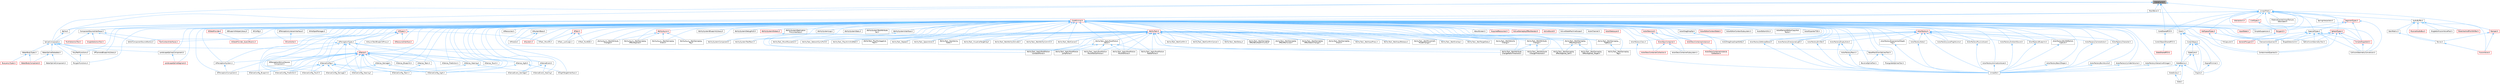 digraph "InterpCurve.h"
{
 // INTERACTIVE_SVG=YES
 // LATEX_PDF_SIZE
  bgcolor="transparent";
  edge [fontname=Helvetica,fontsize=10,labelfontname=Helvetica,labelfontsize=10];
  node [fontname=Helvetica,fontsize=10,shape=box,height=0.2,width=0.4];
  Node1 [id="Node000001",label="InterpCurve.h",height=0.2,width=0.4,color="gray40", fillcolor="grey60", style="filled", fontcolor="black",tooltip=" "];
  Node1 -> Node2 [id="edge1_Node000001_Node000002",dir="back",color="steelblue1",style="solid",tooltip=" "];
  Node2 [id="Node000002",label="Core.h",height=0.2,width=0.4,color="grey40", fillcolor="white", style="filled",URL="$d6/dd7/Core_8h.html",tooltip=" "];
  Node2 -> Node3 [id="edge2_Node000002_Node000003",dir="back",color="steelblue1",style="solid",tooltip=" "];
  Node3 [id="Node000003",label="CoreUObject.h",height=0.2,width=0.4,color="grey40", fillcolor="white", style="filled",URL="$d0/ded/CoreUObject_8h.html",tooltip=" "];
  Node3 -> Node4 [id="edge3_Node000003_Node000004",dir="back",color="steelblue1",style="solid",tooltip=" "];
  Node4 [id="Node000004",label="Engine.h",height=0.2,width=0.4,color="grey40", fillcolor="white", style="filled",URL="$d1/d34/Public_2Engine_8h.html",tooltip=" "];
  Node3 -> Node5 [id="edge4_Node000003_Node000005",dir="back",color="steelblue1",style="solid",tooltip=" "];
  Node5 [id="Node000005",label="EngineMinimal.h",height=0.2,width=0.4,color="grey40", fillcolor="white", style="filled",URL="$d0/d2c/EngineMinimal_8h.html",tooltip=" "];
  Node5 -> Node4 [id="edge5_Node000005_Node000004",dir="back",color="steelblue1",style="solid",tooltip=" "];
  Node3 -> Node6 [id="edge6_Node000003_Node000006",dir="back",color="steelblue1",style="solid",tooltip=" "];
  Node6 [id="Node000006",label="SlateBasics.h",height=0.2,width=0.4,color="grey40", fillcolor="white", style="filled",URL="$da/d2f/SlateBasics_8h.html",tooltip=" "];
  Node6 -> Node4 [id="edge7_Node000006_Node000004",dir="back",color="steelblue1",style="solid",tooltip=" "];
  Node6 -> Node7 [id="edge8_Node000006_Node000007",dir="back",color="steelblue1",style="solid",tooltip=" "];
  Node7 [id="Node000007",label="Slate.h",height=0.2,width=0.4,color="grey40", fillcolor="white", style="filled",URL="$d2/dc0/Slate_8h.html",tooltip=" "];
  Node6 -> Node8 [id="edge9_Node000006_Node000008",dir="back",color="steelblue1",style="solid",tooltip=" "];
  Node8 [id="Node000008",label="SlateExtras.h",height=0.2,width=0.4,color="grey40", fillcolor="white", style="filled",URL="$d8/dec/SlateExtras_8h.html",tooltip=" "];
  Node8 -> Node7 [id="edge10_Node000008_Node000007",dir="back",color="steelblue1",style="solid",tooltip=" "];
  Node6 -> Node9 [id="edge11_Node000006_Node000009",dir="back",color="steelblue1",style="solid",tooltip=" "];
  Node9 [id="Node000009",label="UnrealEd.h",height=0.2,width=0.4,color="grey40", fillcolor="white", style="filled",URL="$d2/d5f/UnrealEd_8h.html",tooltip=" "];
  Node3 -> Node10 [id="edge12_Node000003_Node000010",dir="back",color="steelblue1",style="solid",tooltip=" "];
  Node10 [id="Node000010",label="SlateCore.h",height=0.2,width=0.4,color="grey40", fillcolor="white", style="filled",URL="$dc/d03/SlateCore_8h.html",tooltip=" "];
  Node10 -> Node4 [id="edge13_Node000010_Node000004",dir="back",color="steelblue1",style="solid",tooltip=" "];
  Node10 -> Node6 [id="edge14_Node000010_Node000006",dir="back",color="steelblue1",style="solid",tooltip=" "];
  Node2 -> Node4 [id="edge15_Node000002_Node000004",dir="back",color="steelblue1",style="solid",tooltip=" "];
  Node2 -> Node6 [id="edge16_Node000002_Node000006",dir="back",color="steelblue1",style="solid",tooltip=" "];
  Node1 -> Node11 [id="edge17_Node000001_Node000011",dir="back",color="steelblue1",style="solid",tooltip=" "];
  Node11 [id="Node000011",label="CoreSharedPCH.h",height=0.2,width=0.4,color="grey40", fillcolor="white", style="filled",URL="$d8/de5/CoreSharedPCH_8h.html",tooltip=" "];
  Node11 -> Node12 [id="edge18_Node000011_Node000012",dir="back",color="steelblue1",style="solid",tooltip=" "];
  Node12 [id="Node000012",label="CoreUObjectSharedPCH.h",height=0.2,width=0.4,color="grey40", fillcolor="white", style="filled",URL="$de/d2f/CoreUObjectSharedPCH_8h.html",tooltip=" "];
  Node12 -> Node13 [id="edge19_Node000012_Node000013",dir="back",color="steelblue1",style="solid",tooltip=" "];
  Node13 [id="Node000013",label="SlateSharedPCH.h",height=0.2,width=0.4,color="red", fillcolor="#FFF0F0", style="filled",URL="$d1/dfc/SlateSharedPCH_8h.html",tooltip=" "];
  Node1 -> Node16 [id="edge20_Node000001_Node000016",dir="back",color="steelblue1",style="solid",tooltip=" "];
  Node16 [id="Node000016",label="MeshBevel.h",height=0.2,width=0.4,color="grey40", fillcolor="white", style="filled",URL="$de/d89/MeshBevel_8h.html",tooltip=" "];
  Node1 -> Node17 [id="edge21_Node000001_Node000017",dir="back",color="steelblue1",style="solid",tooltip=" "];
  Node17 [id="Node000017",label="Spline.h",height=0.2,width=0.4,color="grey40", fillcolor="white", style="filled",URL="$dc/d67/Spline_8h.html",tooltip=" "];
  Node17 -> Node18 [id="edge22_Node000017_Node000018",dir="back",color="steelblue1",style="solid",tooltip=" "];
  Node18 [id="Node000018",label="SplineComponent.h",height=0.2,width=0.4,color="grey40", fillcolor="white", style="filled",URL="$d3/d00/SplineComponent_8h.html",tooltip=" "];
  Node18 -> Node19 [id="edge23_Node000018_Node000019",dir="back",color="steelblue1",style="solid",tooltip=" "];
  Node19 [id="Node000019",label="BaseMeshFromSplinesTool.h",height=0.2,width=0.4,color="grey40", fillcolor="white", style="filled",URL="$da/d31/BaseMeshFromSplinesTool_8h.html",tooltip=" "];
  Node19 -> Node20 [id="edge24_Node000019_Node000020",dir="back",color="steelblue1",style="solid",tooltip=" "];
  Node20 [id="Node000020",label="RevolveSplineTool.h",height=0.2,width=0.4,color="grey40", fillcolor="white", style="filled",URL="$d3/d36/RevolveSplineTool_8h.html",tooltip=" "];
  Node19 -> Node21 [id="edge25_Node000019_Node000021",dir="back",color="steelblue1",style="solid",tooltip=" "];
  Node21 [id="Node000021",label="TriangulateSplinesTool.h",height=0.2,width=0.4,color="grey40", fillcolor="white", style="filled",URL="$d9/de6/TriangulateSplinesTool_8h.html",tooltip=" "];
  Node18 -> Node22 [id="edge26_Node000018_Node000022",dir="back",color="steelblue1",style="solid",tooltip=" "];
  Node22 [id="Node000022",label="LandscapeSplinesComponent.h",height=0.2,width=0.4,color="grey40", fillcolor="white", style="filled",URL="$d4/d7e/LandscapeSplinesComponent_8h.html",tooltip=" "];
  Node22 -> Node23 [id="edge27_Node000022_Node000023",dir="back",color="steelblue1",style="solid",tooltip=" "];
  Node23 [id="Node000023",label="LandscapeSplineSegment.h",height=0.2,width=0.4,color="red", fillcolor="#FFF0F0", style="filled",URL="$d4/d8d/LandscapeSplineSegment_8h.html",tooltip=" "];
  Node18 -> Node25 [id="edge28_Node000018_Node000025",dir="back",color="steelblue1",style="solid",tooltip=" "];
  Node25 [id="Node000025",label="PolyPathFunctions.h",height=0.2,width=0.4,color="grey40", fillcolor="white", style="filled",URL="$d6/d49/PolyPathFunctions_8h.html",tooltip=" "];
  Node25 -> Node26 [id="edge29_Node000025_Node000026",dir="back",color="steelblue1",style="solid",tooltip=" "];
  Node26 [id="Node000026",label="PolygonFunctions.h",height=0.2,width=0.4,color="grey40", fillcolor="white", style="filled",URL="$de/d54/PolygonFunctions_8h.html",tooltip=" "];
  Node18 -> Node26 [id="edge30_Node000018_Node000026",dir="back",color="steelblue1",style="solid",tooltip=" "];
  Node18 -> Node27 [id="edge31_Node000018_Node000027",dir="back",color="steelblue1",style="solid",tooltip=" "];
  Node27 [id="Node000027",label="VPCameraBlueprintLibrary.h",height=0.2,width=0.4,color="grey40", fillcolor="white", style="filled",URL="$dc/dae/VPCameraBlueprintLibrary_8h.html",tooltip=" "];
  Node18 -> Node28 [id="edge32_Node000018_Node000028",dir="back",color="steelblue1",style="solid",tooltip=" "];
  Node28 [id="Node000028",label="WaterBodyTypes.h",height=0.2,width=0.4,color="grey40", fillcolor="white", style="filled",URL="$d6/d20/WaterBodyTypes_8h.html",tooltip=" "];
  Node28 -> Node29 [id="edge33_Node000028_Node000029",dir="back",color="steelblue1",style="solid",tooltip=" "];
  Node29 [id="Node000029",label="BuoyancyTypes.h",height=0.2,width=0.4,color="red", fillcolor="#FFF0F0", style="filled",URL="$d1/d80/BuoyancyTypes_8h.html",tooltip=" "];
  Node28 -> Node33 [id="edge34_Node000028_Node000033",dir="back",color="steelblue1",style="solid",tooltip=" "];
  Node33 [id="Node000033",label="WaterBodyComponent.h",height=0.2,width=0.4,color="red", fillcolor="#FFF0F0", style="filled",URL="$db/d59/WaterBodyComponent_8h.html",tooltip=" "];
  Node18 -> Node46 [id="edge35_Node000018_Node000046",dir="back",color="steelblue1",style="solid",tooltip=" "];
  Node46 [id="Node000046",label="WaterSplineMetadata.h",height=0.2,width=0.4,color="grey40", fillcolor="white", style="filled",URL="$d5/dd8/WaterSplineMetadata_8h.html",tooltip=" "];
  Node46 -> Node33 [id="edge36_Node000046_Node000033",dir="back",color="steelblue1",style="solid",tooltip=" "];
  Node46 -> Node47 [id="edge37_Node000046_Node000047",dir="back",color="steelblue1",style="solid",tooltip=" "];
  Node47 [id="Node000047",label="WaterSplineComponent.h",height=0.2,width=0.4,color="grey40", fillcolor="white", style="filled",URL="$dc/d9a/WaterSplineComponent_8h.html",tooltip=" "];
  Node1 -> Node18 [id="edge38_Node000001_Node000018",dir="back",color="steelblue1",style="solid",tooltip=" "];
  Node1 -> Node48 [id="edge39_Node000001_Node000048",dir="back",color="steelblue1",style="solid",tooltip=" "];
  Node48 [id="Node000048",label="UnrealMath.h",height=0.2,width=0.4,color="grey40", fillcolor="white", style="filled",URL="$d8/db2/UnrealMath_8h.html",tooltip=" "];
  Node48 -> Node49 [id="edge40_Node000048_Node000049",dir="back",color="steelblue1",style="solid",tooltip=" "];
  Node49 [id="Node000049",label="AudioBuffer.h",height=0.2,width=0.4,color="grey40", fillcolor="white", style="filled",URL="$d7/da7/AudioBuffer_8h.html",tooltip=" "];
  Node49 -> Node50 [id="edge41_Node000049_Node000050",dir="back",color="steelblue1",style="solid",tooltip=" "];
  Node50 [id="Node000050",label="FusionVoice.h",height=0.2,width=0.4,color="red", fillcolor="#FFF0F0", style="filled",URL="$d2/dca/FusionVoice_8h.html",tooltip=" "];
  Node49 -> Node53 [id="edge42_Node000049_Node000053",dir="back",color="steelblue1",style="solid",tooltip=" "];
  Node53 [id="Node000053",label="GainMatrix.h",height=0.2,width=0.4,color="grey40", fillcolor="white", style="filled",URL="$d0/d14/GainMatrix_8h.html",tooltip=" "];
  Node53 -> Node54 [id="edge43_Node000053_Node000054",dir="back",color="steelblue1",style="solid",tooltip=" "];
  Node54 [id="Node000054",label="Panner.h",height=0.2,width=0.4,color="grey40", fillcolor="white", style="filled",URL="$dc/dea/Panner_8h.html",tooltip=" "];
  Node54 -> Node50 [id="edge44_Node000054_Node000050",dir="back",color="steelblue1",style="solid",tooltip=" "];
  Node49 -> Node55 [id="edge45_Node000049_Node000055",dir="back",color="steelblue1",style="solid",tooltip=" "];
  Node55 [id="Node000055",label="MusicalAudioBus.h",height=0.2,width=0.4,color="red", fillcolor="#FFF0F0", style="filled",URL="$d4/d5c/MusicalAudioBus_8h.html",tooltip=" "];
  Node49 -> Node54 [id="edge46_Node000049_Node000054",dir="back",color="steelblue1",style="solid",tooltip=" "];
  Node49 -> Node52 [id="edge47_Node000049_Node000052",dir="back",color="steelblue1",style="solid",tooltip=" "];
  Node52 [id="Node000052",label="SingletonFusionVoicePool.h",height=0.2,width=0.4,color="grey40", fillcolor="white", style="filled",URL="$d3/da3/SingletonFusionVoicePool_8h.html",tooltip=" "];
  Node49 -> Node58 [id="edge48_Node000049_Node000058",dir="back",color="steelblue1",style="solid",tooltip=" "];
  Node58 [id="Node000058",label="StretcherAndPitchShifter.h",height=0.2,width=0.4,color="red", fillcolor="#FFF0F0", style="filled",URL="$da/d13/StretcherAndPitchShifter_8h.html",tooltip=" "];
  Node48 -> Node63 [id="edge49_Node000048_Node000063",dir="back",color="steelblue1",style="solid",tooltip=" "];
  Node63 [id="Node000063",label="CapsuleTypes.h",height=0.2,width=0.4,color="grey40", fillcolor="white", style="filled",URL="$de/dcd/CapsuleTypes_8h.html",tooltip=" "];
  Node63 -> Node64 [id="edge50_Node000063_Node000064",dir="back",color="steelblue1",style="solid",tooltip=" "];
  Node64 [id="Node000064",label="CollisionGeometryConversion.h",height=0.2,width=0.4,color="grey40", fillcolor="white", style="filled",URL="$df/d0d/CollisionGeometryConversion_8h.html",tooltip=" "];
  Node63 -> Node65 [id="edge51_Node000063_Node000065",dir="back",color="steelblue1",style="solid",tooltip=" "];
  Node65 [id="Node000065",label="ContainmentQueries3.h",height=0.2,width=0.4,color="grey40", fillcolor="white", style="filled",URL="$d5/dc8/ContainmentQueries3_8h.html",tooltip=" "];
  Node63 -> Node66 [id="edge52_Node000063_Node000066",dir="back",color="steelblue1",style="solid",tooltip=" "];
  Node66 [id="Node000066",label="FitCapsule3.h",height=0.2,width=0.4,color="grey40", fillcolor="white", style="filled",URL="$d7/d15/FitCapsule3_8h.html",tooltip=" "];
  Node63 -> Node67 [id="edge53_Node000063_Node000067",dir="back",color="steelblue1",style="solid",tooltip=" "];
  Node67 [id="Node000067",label="IntersectionQueries3.h",height=0.2,width=0.4,color="grey40", fillcolor="white", style="filled",URL="$d6/d34/IntersectionQueries3_8h.html",tooltip=" "];
  Node67 -> Node65 [id="edge54_Node000067_Node000065",dir="back",color="steelblue1",style="solid",tooltip=" "];
  Node63 -> Node68 [id="edge55_Node000063_Node000068",dir="back",color="steelblue1",style="solid",tooltip=" "];
  Node68 [id="Node000068",label="SetCollisionGeometryTool.h",height=0.2,width=0.4,color="grey40", fillcolor="white", style="filled",URL="$d0/de6/SetCollisionGeometryTool_8h.html",tooltip=" "];
  Node63 -> Node69 [id="edge56_Node000063_Node000069",dir="back",color="steelblue1",style="solid",tooltip=" "];
  Node69 [id="Node000069",label="ShapeDetection3.h",height=0.2,width=0.4,color="grey40", fillcolor="white", style="filled",URL="$de/d18/ShapeDetection3_8h.html",tooltip=" "];
  Node63 -> Node70 [id="edge57_Node000063_Node000070",dir="back",color="steelblue1",style="solid",tooltip=" "];
  Node70 [id="Node000070",label="SimpleShapeSet3.h",height=0.2,width=0.4,color="red", fillcolor="#FFF0F0", style="filled",URL="$dc/ddb/SimpleShapeSet3_8h.html",tooltip=" "];
  Node70 -> Node64 [id="edge58_Node000070_Node000064",dir="back",color="steelblue1",style="solid",tooltip=" "];
  Node48 -> Node93 [id="edge59_Node000048_Node000093",dir="back",color="steelblue1",style="solid",tooltip=" "];
  Node93 [id="Node000093",label="ComponentSourceInterfaces.h",height=0.2,width=0.4,color="grey40", fillcolor="white", style="filled",URL="$d0/d45/ComponentSourceInterfaces_8h.html",tooltip=" "];
  Node93 -> Node94 [id="edge60_Node000093_Node000094",dir="back",color="steelblue1",style="solid",tooltip=" "];
  Node94 [id="Node000094",label="EditorComponentSourceFactory.h",height=0.2,width=0.4,color="grey40", fillcolor="white", style="filled",URL="$d4/d35/EditorComponentSourceFactory_8h.html",tooltip=" "];
  Node93 -> Node95 [id="edge61_Node000093_Node000095",dir="back",color="steelblue1",style="solid",tooltip=" "];
  Node95 [id="Node000095",label="MultiSelectionTool.h",height=0.2,width=0.4,color="red", fillcolor="#FFF0F0", style="filled",URL="$d6/dc9/MultiSelectionTool_8h.html",tooltip=" "];
  Node93 -> Node120 [id="edge62_Node000093_Node000120",dir="back",color="steelblue1",style="solid",tooltip=" "];
  Node120 [id="Node000120",label="SingleSelectionTool.h",height=0.2,width=0.4,color="red", fillcolor="#FFF0F0", style="filled",URL="$de/def/SingleSelectionTool_8h.html",tooltip=" "];
  Node93 -> Node160 [id="edge63_Node000093_Node000160",dir="back",color="steelblue1",style="solid",tooltip=" "];
  Node160 [id="Node000160",label="ToolContextInterfaces.h",height=0.2,width=0.4,color="red", fillcolor="#FFF0F0", style="filled",URL="$dd/d61/ToolContextInterfaces_8h.html",tooltip=" "];
  Node48 -> Node2 [id="edge64_Node000048_Node000002",dir="back",color="steelblue1",style="solid",tooltip=" "];
  Node48 -> Node314 [id="edge65_Node000048_Node000314",dir="back",color="steelblue1",style="solid",tooltip=" "];
  Node314 [id="Node000314",label="CoreMinimal.h",height=0.2,width=0.4,color="red", fillcolor="#FFF0F0", style="filled",URL="$d7/d67/CoreMinimal_8h.html",tooltip=" "];
  Node314 -> Node315 [id="edge66_Node000314_Node000315",dir="back",color="steelblue1",style="solid",tooltip=" "];
  Node315 [id="Node000315",label="AIAsyncTaskBlueprintProxy.h",height=0.2,width=0.4,color="grey40", fillcolor="white", style="filled",URL="$db/d07/AIAsyncTaskBlueprintProxy_8h.html",tooltip=" "];
  Node314 -> Node316 [id="edge67_Node000314_Node000316",dir="back",color="steelblue1",style="solid",tooltip=" "];
  Node316 [id="Node000316",label="AIBlueprintHelperLibrary.h",height=0.2,width=0.4,color="grey40", fillcolor="white", style="filled",URL="$dc/d00/AIBlueprintHelperLibrary_8h.html",tooltip=" "];
  Node314 -> Node317 [id="edge68_Node000314_Node000317",dir="back",color="steelblue1",style="solid",tooltip=" "];
  Node317 [id="Node000317",label="AIConfig.h",height=0.2,width=0.4,color="grey40", fillcolor="white", style="filled",URL="$da/da3/AIConfig_8h.html",tooltip=" "];
  Node314 -> Node318 [id="edge69_Node000314_Node000318",dir="back",color="steelblue1",style="solid",tooltip=" "];
  Node318 [id="Node000318",label="AIController.h",height=0.2,width=0.4,color="red", fillcolor="#FFF0F0", style="filled",URL="$d7/dd8/AIController_8h.html",tooltip=" "];
  Node314 -> Node321 [id="edge70_Node000314_Node000321",dir="back",color="steelblue1",style="solid",tooltip=" "];
  Node321 [id="Node000321",label="AIDataProvider.h",height=0.2,width=0.4,color="red", fillcolor="#FFF0F0", style="filled",URL="$dd/d5b/AIDataProvider_8h.html",tooltip=" "];
  Node321 -> Node322 [id="edge71_Node000321_Node000322",dir="back",color="steelblue1",style="solid",tooltip=" "];
  Node322 [id="Node000322",label="AIDataProvider_QueryParams.h",height=0.2,width=0.4,color="red", fillcolor="#FFF0F0", style="filled",URL="$d3/dd9/AIDataProvider__QueryParams_8h.html",tooltip=" "];
  Node314 -> Node322 [id="edge72_Node000314_Node000322",dir="back",color="steelblue1",style="solid",tooltip=" "];
  Node314 -> Node332 [id="edge73_Node000314_Node000332",dir="back",color="steelblue1",style="solid",tooltip=" "];
  Node332 [id="Node000332",label="AIHotSpotManager.h",height=0.2,width=0.4,color="grey40", fillcolor="white", style="filled",URL="$da/d1d/AIHotSpotManager_8h.html",tooltip=" "];
  Node314 -> Node333 [id="edge74_Node000314_Node000333",dir="back",color="steelblue1",style="solid",tooltip=" "];
  Node333 [id="Node000333",label="AIModule.h",height=0.2,width=0.4,color="grey40", fillcolor="white", style="filled",URL="$d9/df1/AIModule_8h.html",tooltip=" "];
  Node314 -> Node334 [id="edge75_Node000314_Node000334",dir="back",color="steelblue1",style="solid",tooltip=" "];
  Node334 [id="Node000334",label="AIPerceptionComponent.h",height=0.2,width=0.4,color="grey40", fillcolor="white", style="filled",URL="$d6/d0a/AIPerceptionComponent_8h.html",tooltip=" "];
  Node314 -> Node335 [id="edge76_Node000314_Node000335",dir="back",color="steelblue1",style="solid",tooltip=" "];
  Node335 [id="Node000335",label="AIPerceptionListenerInterface.h",height=0.2,width=0.4,color="grey40", fillcolor="white", style="filled",URL="$d4/dd7/AIPerceptionListenerInterface_8h.html",tooltip=" "];
  Node335 -> Node318 [id="edge77_Node000335_Node000318",dir="back",color="steelblue1",style="solid",tooltip=" "];
  Node314 -> Node336 [id="edge78_Node000314_Node000336",dir="back",color="steelblue1",style="solid",tooltip=" "];
  Node336 [id="Node000336",label="AIPerceptionStimuliSource\lComponent.h",height=0.2,width=0.4,color="grey40", fillcolor="white", style="filled",URL="$df/da3/AIPerceptionStimuliSourceComponent_8h.html",tooltip=" "];
  Node314 -> Node337 [id="edge79_Node000314_Node000337",dir="back",color="steelblue1",style="solid",tooltip=" "];
  Node337 [id="Node000337",label="AIPerceptionSystem.h",height=0.2,width=0.4,color="grey40", fillcolor="white", style="filled",URL="$d0/d08/AIPerceptionSystem_8h.html",tooltip=" "];
  Node337 -> Node334 [id="edge80_Node000337_Node000334",dir="back",color="steelblue1",style="solid",tooltip=" "];
  Node314 -> Node338 [id="edge81_Node000314_Node000338",dir="back",color="steelblue1",style="solid",tooltip=" "];
  Node338 [id="Node000338",label="AIPerceptionTypes.h",height=0.2,width=0.4,color="grey40", fillcolor="white", style="filled",URL="$de/d00/AIPerceptionTypes_8h.html",tooltip=" "];
  Node338 -> Node334 [id="edge82_Node000338_Node000334",dir="back",color="steelblue1",style="solid",tooltip=" "];
  Node338 -> Node337 [id="edge83_Node000338_Node000337",dir="back",color="steelblue1",style="solid",tooltip=" "];
  Node338 -> Node339 [id="edge84_Node000338_Node000339",dir="back",color="steelblue1",style="solid",tooltip=" "];
  Node339 [id="Node000339",label="AISense.h",height=0.2,width=0.4,color="red", fillcolor="#FFF0F0", style="filled",URL="$d3/dbd/AISense_8h.html",tooltip=" "];
  Node339 -> Node334 [id="edge85_Node000339_Node000334",dir="back",color="steelblue1",style="solid",tooltip=" "];
  Node339 -> Node336 [id="edge86_Node000339_Node000336",dir="back",color="steelblue1",style="solid",tooltip=" "];
  Node339 -> Node337 [id="edge87_Node000339_Node000337",dir="back",color="steelblue1",style="solid",tooltip=" "];
  Node339 -> Node340 [id="edge88_Node000339_Node000340",dir="back",color="steelblue1",style="solid",tooltip=" "];
  Node340 [id="Node000340",label="AISenseConfig.h",height=0.2,width=0.4,color="grey40", fillcolor="white", style="filled",URL="$d4/d73/AISenseConfig_8h.html",tooltip=" "];
  Node340 -> Node341 [id="edge89_Node000340_Node000341",dir="back",color="steelblue1",style="solid",tooltip=" "];
  Node341 [id="Node000341",label="AISenseConfig_Blueprint.h",height=0.2,width=0.4,color="grey40", fillcolor="white", style="filled",URL="$d7/ddf/AISenseConfig__Blueprint_8h.html",tooltip=" "];
  Node340 -> Node342 [id="edge90_Node000340_Node000342",dir="back",color="steelblue1",style="solid",tooltip=" "];
  Node342 [id="Node000342",label="AISenseConfig_Damage.h",height=0.2,width=0.4,color="grey40", fillcolor="white", style="filled",URL="$d4/d13/AISenseConfig__Damage_8h.html",tooltip=" "];
  Node340 -> Node343 [id="edge91_Node000340_Node000343",dir="back",color="steelblue1",style="solid",tooltip=" "];
  Node343 [id="Node000343",label="AISenseConfig_Hearing.h",height=0.2,width=0.4,color="grey40", fillcolor="white", style="filled",URL="$df/d81/AISenseConfig__Hearing_8h.html",tooltip=" "];
  Node340 -> Node344 [id="edge92_Node000340_Node000344",dir="back",color="steelblue1",style="solid",tooltip=" "];
  Node344 [id="Node000344",label="AISenseConfig_Prediction.h",height=0.2,width=0.4,color="grey40", fillcolor="white", style="filled",URL="$d2/d6e/AISenseConfig__Prediction_8h.html",tooltip=" "];
  Node340 -> Node345 [id="edge93_Node000340_Node000345",dir="back",color="steelblue1",style="solid",tooltip=" "];
  Node345 [id="Node000345",label="AISenseConfig_Sight.h",height=0.2,width=0.4,color="grey40", fillcolor="white", style="filled",URL="$d7/d17/AISenseConfig__Sight_8h.html",tooltip=" "];
  Node340 -> Node346 [id="edge94_Node000340_Node000346",dir="back",color="steelblue1",style="solid",tooltip=" "];
  Node346 [id="Node000346",label="AISenseConfig_Team.h",height=0.2,width=0.4,color="grey40", fillcolor="white", style="filled",URL="$dc/daf/AISenseConfig__Team_8h.html",tooltip=" "];
  Node340 -> Node347 [id="edge95_Node000340_Node000347",dir="back",color="steelblue1",style="solid",tooltip=" "];
  Node347 [id="Node000347",label="AISenseConfig_Touch.h",height=0.2,width=0.4,color="grey40", fillcolor="white", style="filled",URL="$df/d3a/AISenseConfig__Touch_8h.html",tooltip=" "];
  Node339 -> Node341 [id="edge96_Node000339_Node000341",dir="back",color="steelblue1",style="solid",tooltip=" "];
  Node339 -> Node342 [id="edge97_Node000339_Node000342",dir="back",color="steelblue1",style="solid",tooltip=" "];
  Node339 -> Node343 [id="edge98_Node000339_Node000343",dir="back",color="steelblue1",style="solid",tooltip=" "];
  Node339 -> Node344 [id="edge99_Node000339_Node000344",dir="back",color="steelblue1",style="solid",tooltip=" "];
  Node339 -> Node345 [id="edge100_Node000339_Node000345",dir="back",color="steelblue1",style="solid",tooltip=" "];
  Node339 -> Node346 [id="edge101_Node000339_Node000346",dir="back",color="steelblue1",style="solid",tooltip=" "];
  Node339 -> Node347 [id="edge102_Node000339_Node000347",dir="back",color="steelblue1",style="solid",tooltip=" "];
  Node339 -> Node348 [id="edge103_Node000339_Node000348",dir="back",color="steelblue1",style="solid",tooltip=" "];
  Node348 [id="Node000348",label="AISense_Blueprint.h",height=0.2,width=0.4,color="grey40", fillcolor="white", style="filled",URL="$d6/d30/AISense__Blueprint_8h.html",tooltip=" "];
  Node339 -> Node349 [id="edge104_Node000339_Node000349",dir="back",color="steelblue1",style="solid",tooltip=" "];
  Node349 [id="Node000349",label="AISense_Damage.h",height=0.2,width=0.4,color="grey40", fillcolor="white", style="filled",URL="$dd/d37/AISense__Damage_8h.html",tooltip=" "];
  Node349 -> Node342 [id="edge105_Node000349_Node000342",dir="back",color="steelblue1",style="solid",tooltip=" "];
  Node349 -> Node350 [id="edge106_Node000349_Node000350",dir="back",color="steelblue1",style="solid",tooltip=" "];
  Node350 [id="Node000350",label="AISenseEvent_Damage.h",height=0.2,width=0.4,color="grey40", fillcolor="white", style="filled",URL="$db/d23/AISenseEvent__Damage_8h.html",tooltip=" "];
  Node339 -> Node351 [id="edge107_Node000339_Node000351",dir="back",color="steelblue1",style="solid",tooltip=" "];
  Node351 [id="Node000351",label="AISense_Hearing.h",height=0.2,width=0.4,color="grey40", fillcolor="white", style="filled",URL="$dc/d03/AISense__Hearing_8h.html",tooltip=" "];
  Node351 -> Node343 [id="edge108_Node000351_Node000343",dir="back",color="steelblue1",style="solid",tooltip=" "];
  Node351 -> Node352 [id="edge109_Node000351_Node000352",dir="back",color="steelblue1",style="solid",tooltip=" "];
  Node352 [id="Node000352",label="AISenseEvent_Hearing.h",height=0.2,width=0.4,color="grey40", fillcolor="white", style="filled",URL="$df/d3a/AISenseEvent__Hearing_8h.html",tooltip=" "];
  Node339 -> Node353 [id="edge110_Node000339_Node000353",dir="back",color="steelblue1",style="solid",tooltip=" "];
  Node353 [id="Node000353",label="AISense_Prediction.h",height=0.2,width=0.4,color="grey40", fillcolor="white", style="filled",URL="$d4/de0/AISense__Prediction_8h.html",tooltip=" "];
  Node339 -> Node354 [id="edge111_Node000339_Node000354",dir="back",color="steelblue1",style="solid",tooltip=" "];
  Node354 [id="Node000354",label="AISense_Sight.h",height=0.2,width=0.4,color="grey40", fillcolor="white", style="filled",URL="$d7/d6f/AISense__Sight_8h.html",tooltip=" "];
  Node354 -> Node345 [id="edge112_Node000354_Node000345",dir="back",color="steelblue1",style="solid",tooltip=" "];
  Node354 -> Node355 [id="edge113_Node000354_Node000355",dir="back",color="steelblue1",style="solid",tooltip=" "];
  Node355 [id="Node000355",label="AISightTargetInterface.h",height=0.2,width=0.4,color="grey40", fillcolor="white", style="filled",URL="$d0/dd7/AISightTargetInterface_8h.html",tooltip=" "];
  Node339 -> Node356 [id="edge114_Node000339_Node000356",dir="back",color="steelblue1",style="solid",tooltip=" "];
  Node356 [id="Node000356",label="AISense_Team.h",height=0.2,width=0.4,color="grey40", fillcolor="white", style="filled",URL="$d7/d7a/AISense__Team_8h.html",tooltip=" "];
  Node356 -> Node346 [id="edge115_Node000356_Node000346",dir="back",color="steelblue1",style="solid",tooltip=" "];
  Node339 -> Node357 [id="edge116_Node000339_Node000357",dir="back",color="steelblue1",style="solid",tooltip=" "];
  Node357 [id="Node000357",label="AISense_Touch.h",height=0.2,width=0.4,color="grey40", fillcolor="white", style="filled",URL="$d6/db4/AISense__Touch_8h.html",tooltip=" "];
  Node338 -> Node340 [id="edge117_Node000338_Node000340",dir="back",color="steelblue1",style="solid",tooltip=" "];
  Node338 -> Node343 [id="edge118_Node000338_Node000343",dir="back",color="steelblue1",style="solid",tooltip=" "];
  Node338 -> Node345 [id="edge119_Node000338_Node000345",dir="back",color="steelblue1",style="solid",tooltip=" "];
  Node338 -> Node358 [id="edge120_Node000338_Node000358",dir="back",color="steelblue1",style="solid",tooltip=" "];
  Node358 [id="Node000358",label="AISenseEvent.h",height=0.2,width=0.4,color="grey40", fillcolor="white", style="filled",URL="$de/d44/AISenseEvent_8h.html",tooltip=" "];
  Node358 -> Node350 [id="edge121_Node000358_Node000350",dir="back",color="steelblue1",style="solid",tooltip=" "];
  Node358 -> Node352 [id="edge122_Node000358_Node000352",dir="back",color="steelblue1",style="solid",tooltip=" "];
  Node314 -> Node359 [id="edge123_Node000314_Node000359",dir="back",color="steelblue1",style="solid",tooltip=" "];
  Node359 [id="Node000359",label="AIResourceInterface.h",height=0.2,width=0.4,color="red", fillcolor="#FFF0F0", style="filled",URL="$dd/d0d/AIResourceInterface_8h.html",tooltip=" "];
  Node314 -> Node416 [id="edge124_Node000314_Node000416",dir="back",color="steelblue1",style="solid",tooltip=" "];
  Node416 [id="Node000416",label="AIResources.h",height=0.2,width=0.4,color="grey40", fillcolor="white", style="filled",URL="$d9/db0/AIResources_8h.html",tooltip=" "];
  Node314 -> Node339 [id="edge125_Node000314_Node000339",dir="back",color="steelblue1",style="solid",tooltip=" "];
  Node314 -> Node340 [id="edge126_Node000314_Node000340",dir="back",color="steelblue1",style="solid",tooltip=" "];
  Node314 -> Node341 [id="edge127_Node000314_Node000341",dir="back",color="steelblue1",style="solid",tooltip=" "];
  Node314 -> Node342 [id="edge128_Node000314_Node000342",dir="back",color="steelblue1",style="solid",tooltip=" "];
  Node314 -> Node343 [id="edge129_Node000314_Node000343",dir="back",color="steelblue1",style="solid",tooltip=" "];
  Node314 -> Node344 [id="edge130_Node000314_Node000344",dir="back",color="steelblue1",style="solid",tooltip=" "];
  Node314 -> Node345 [id="edge131_Node000314_Node000345",dir="back",color="steelblue1",style="solid",tooltip=" "];
  Node314 -> Node346 [id="edge132_Node000314_Node000346",dir="back",color="steelblue1",style="solid",tooltip=" "];
  Node314 -> Node347 [id="edge133_Node000314_Node000347",dir="back",color="steelblue1",style="solid",tooltip=" "];
  Node314 -> Node358 [id="edge134_Node000314_Node000358",dir="back",color="steelblue1",style="solid",tooltip=" "];
  Node314 -> Node350 [id="edge135_Node000314_Node000350",dir="back",color="steelblue1",style="solid",tooltip=" "];
  Node314 -> Node352 [id="edge136_Node000314_Node000352",dir="back",color="steelblue1",style="solid",tooltip=" "];
  Node314 -> Node348 [id="edge137_Node000314_Node000348",dir="back",color="steelblue1",style="solid",tooltip=" "];
  Node314 -> Node349 [id="edge138_Node000314_Node000349",dir="back",color="steelblue1",style="solid",tooltip=" "];
  Node314 -> Node351 [id="edge139_Node000314_Node000351",dir="back",color="steelblue1",style="solid",tooltip=" "];
  Node314 -> Node353 [id="edge140_Node000314_Node000353",dir="back",color="steelblue1",style="solid",tooltip=" "];
  Node314 -> Node354 [id="edge141_Node000314_Node000354",dir="back",color="steelblue1",style="solid",tooltip=" "];
  Node314 -> Node356 [id="edge142_Node000314_Node000356",dir="back",color="steelblue1",style="solid",tooltip=" "];
  Node314 -> Node357 [id="edge143_Node000314_Node000357",dir="back",color="steelblue1",style="solid",tooltip=" "];
  Node314 -> Node355 [id="edge144_Node000314_Node000355",dir="back",color="steelblue1",style="solid",tooltip=" "];
  Node314 -> Node417 [id="edge145_Node000314_Node000417",dir="back",color="steelblue1",style="solid",tooltip=" "];
  Node417 [id="Node000417",label="AISystem.h",height=0.2,width=0.4,color="red", fillcolor="#FFF0F0", style="filled",URL="$d0/d71/AISystem_8h.html",tooltip=" "];
  Node314 -> Node422 [id="edge146_Node000314_Node000422",dir="back",color="steelblue1",style="solid",tooltip=" "];
  Node422 [id="Node000422",label="AISystemBase.h",height=0.2,width=0.4,color="grey40", fillcolor="white", style="filled",URL="$d5/d44/AISystemBase_8h.html",tooltip=" "];
  Node422 -> Node333 [id="edge147_Node000422_Node000333",dir="back",color="steelblue1",style="solid",tooltip=" "];
  Node422 -> Node417 [id="edge148_Node000422_Node000417",dir="back",color="steelblue1",style="solid",tooltip=" "];
  Node314 -> Node423 [id="edge149_Node000314_Node000423",dir="back",color="steelblue1",style="solid",tooltip=" "];
  Node423 [id="Node000423",label="AITask.h",height=0.2,width=0.4,color="red", fillcolor="#FFF0F0", style="filled",URL="$d6/de2/AITask_8h.html",tooltip=" "];
  Node423 -> Node424 [id="edge150_Node000423_Node000424",dir="back",color="steelblue1",style="solid",tooltip=" "];
  Node424 [id="Node000424",label="AITask_LockLogic.h",height=0.2,width=0.4,color="grey40", fillcolor="white", style="filled",URL="$d8/d28/AITask__LockLogic_8h.html",tooltip=" "];
  Node423 -> Node413 [id="edge151_Node000423_Node000413",dir="back",color="steelblue1",style="solid",tooltip=" "];
  Node413 [id="Node000413",label="AITask_MoveTo.h",height=0.2,width=0.4,color="grey40", fillcolor="white", style="filled",URL="$d4/dc4/AITask__MoveTo_8h.html",tooltip=" "];
  Node423 -> Node425 [id="edge152_Node000423_Node000425",dir="back",color="steelblue1",style="solid",tooltip=" "];
  Node425 [id="Node000425",label="AITask_RunEQS.h",height=0.2,width=0.4,color="grey40", fillcolor="white", style="filled",URL="$d9/d9f/AITask__RunEQS_8h.html",tooltip=" "];
  Node314 -> Node424 [id="edge153_Node000314_Node000424",dir="back",color="steelblue1",style="solid",tooltip=" "];
  Node314 -> Node413 [id="edge154_Node000314_Node000413",dir="back",color="steelblue1",style="solid",tooltip=" "];
  Node314 -> Node425 [id="edge155_Node000314_Node000425",dir="back",color="steelblue1",style="solid",tooltip=" "];
  Node314 -> Node426 [id="edge156_Node000314_Node000426",dir="back",color="steelblue1",style="solid",tooltip=" "];
  Node426 [id="Node000426",label="AITypes.h",height=0.2,width=0.4,color="red", fillcolor="#FFF0F0", style="filled",URL="$dd/d64/AITypes_8h.html",tooltip=" "];
  Node426 -> Node315 [id="edge157_Node000426_Node000315",dir="back",color="steelblue1",style="solid",tooltip=" "];
  Node426 -> Node318 [id="edge158_Node000426_Node000318",dir="back",color="steelblue1",style="solid",tooltip=" "];
  Node426 -> Node338 [id="edge159_Node000426_Node000338",dir="back",color="steelblue1",style="solid",tooltip=" "];
  Node426 -> Node359 [id="edge160_Node000426_Node000359",dir="back",color="steelblue1",style="solid",tooltip=" "];
  Node426 -> Node413 [id="edge161_Node000426_Node000413",dir="back",color="steelblue1",style="solid",tooltip=" "];
  Node314 -> Node431 [id="edge162_Node000314_Node000431",dir="back",color="steelblue1",style="solid",tooltip=" "];
  Node431 [id="Node000431",label="AbilityAsync.h",height=0.2,width=0.4,color="red", fillcolor="#FFF0F0", style="filled",URL="$d8/dce/AbilityAsync_8h.html",tooltip=" "];
  Node431 -> Node432 [id="edge163_Node000431_Node000432",dir="back",color="steelblue1",style="solid",tooltip=" "];
  Node432 [id="Node000432",label="AbilityAsync_WaitAttribute\lChanged.h",height=0.2,width=0.4,color="grey40", fillcolor="white", style="filled",URL="$d8/d81/AbilityAsync__WaitAttributeChanged_8h.html",tooltip=" "];
  Node431 -> Node433 [id="edge164_Node000431_Node000433",dir="back",color="steelblue1",style="solid",tooltip=" "];
  Node433 [id="Node000433",label="AbilityAsync_WaitGameplay\lEffectApplied.h",height=0.2,width=0.4,color="grey40", fillcolor="white", style="filled",URL="$dd/d1a/AbilityAsync__WaitGameplayEffectApplied_8h.html",tooltip=" "];
  Node431 -> Node434 [id="edge165_Node000431_Node000434",dir="back",color="steelblue1",style="solid",tooltip=" "];
  Node434 [id="Node000434",label="AbilityAsync_WaitGameplay\lEvent.h",height=0.2,width=0.4,color="grey40", fillcolor="white", style="filled",URL="$d4/d2d/AbilityAsync__WaitGameplayEvent_8h.html",tooltip=" "];
  Node431 -> Node435 [id="edge166_Node000431_Node000435",dir="back",color="steelblue1",style="solid",tooltip=" "];
  Node435 [id="Node000435",label="AbilityAsync_WaitGameplay\lTag.h",height=0.2,width=0.4,color="grey40", fillcolor="white", style="filled",URL="$d8/dc5/AbilityAsync__WaitGameplayTag_8h.html",tooltip=" "];
  Node314 -> Node432 [id="edge167_Node000314_Node000432",dir="back",color="steelblue1",style="solid",tooltip=" "];
  Node314 -> Node433 [id="edge168_Node000314_Node000433",dir="back",color="steelblue1",style="solid",tooltip=" "];
  Node314 -> Node434 [id="edge169_Node000314_Node000434",dir="back",color="steelblue1",style="solid",tooltip=" "];
  Node314 -> Node435 [id="edge170_Node000314_Node000435",dir="back",color="steelblue1",style="solid",tooltip=" "];
  Node314 -> Node438 [id="edge171_Node000314_Node000438",dir="back",color="steelblue1",style="solid",tooltip=" "];
  Node438 [id="Node000438",label="AbilitySystemBlueprintLibrary.h",height=0.2,width=0.4,color="grey40", fillcolor="white", style="filled",URL="$d5/dd6/AbilitySystemBlueprintLibrary_8h.html",tooltip=" "];
  Node314 -> Node439 [id="edge172_Node000314_Node000439",dir="back",color="steelblue1",style="solid",tooltip=" "];
  Node439 [id="Node000439",label="AbilitySystemComponent.h",height=0.2,width=0.4,color="grey40", fillcolor="white", style="filled",URL="$d0/da3/AbilitySystemComponent_8h.html",tooltip=" "];
  Node314 -> Node440 [id="edge173_Node000314_Node000440",dir="back",color="steelblue1",style="solid",tooltip=" "];
  Node440 [id="Node000440",label="AbilitySystemDebugHUD.h",height=0.2,width=0.4,color="grey40", fillcolor="white", style="filled",URL="$dc/d84/AbilitySystemDebugHUD_8h.html",tooltip=" "];
  Node314 -> Node441 [id="edge174_Node000314_Node000441",dir="back",color="steelblue1",style="solid",tooltip=" "];
  Node441 [id="Node000441",label="AbilitySystemGlobals.h",height=0.2,width=0.4,color="red", fillcolor="#FFF0F0", style="filled",URL="$dc/d82/AbilitySystemGlobals_8h.html",tooltip=" "];
  Node314 -> Node443 [id="edge175_Node000314_Node000443",dir="back",color="steelblue1",style="solid",tooltip=" "];
  Node443 [id="Node000443",label="AbilitySystemInterface.h",height=0.2,width=0.4,color="grey40", fillcolor="white", style="filled",URL="$d8/d76/AbilitySystemInterface_8h.html",tooltip=" "];
  Node443 -> Node444 [id="edge176_Node000443_Node000444",dir="back",color="steelblue1",style="solid",tooltip=" "];
  Node444 [id="Node000444",label="AbilitySystemTestPawn.h",height=0.2,width=0.4,color="grey40", fillcolor="white", style="filled",URL="$d9/d5f/AbilitySystemTestPawn_8h.html",tooltip=" "];
  Node314 -> Node445 [id="edge177_Node000314_Node000445",dir="back",color="steelblue1",style="solid",tooltip=" "];
  Node445 [id="Node000445",label="AbilitySystemLog.h",height=0.2,width=0.4,color="grey40", fillcolor="white", style="filled",URL="$d9/d0f/AbilitySystemLog_8h.html",tooltip=" "];
  Node314 -> Node446 [id="edge178_Node000314_Node000446",dir="back",color="steelblue1",style="solid",tooltip=" "];
  Node446 [id="Node000446",label="AbilitySystemReplication\lProxyInterface.h",height=0.2,width=0.4,color="grey40", fillcolor="white", style="filled",URL="$d9/d17/AbilitySystemReplicationProxyInterface_8h.html",tooltip=" "];
  Node446 -> Node439 [id="edge179_Node000446_Node000439",dir="back",color="steelblue1",style="solid",tooltip=" "];
  Node314 -> Node447 [id="edge180_Node000314_Node000447",dir="back",color="steelblue1",style="solid",tooltip=" "];
  Node447 [id="Node000447",label="AbilitySystemStats.h",height=0.2,width=0.4,color="grey40", fillcolor="white", style="filled",URL="$d2/d42/AbilitySystemStats_8h.html",tooltip=" "];
  Node314 -> Node448 [id="edge181_Node000314_Node000448",dir="back",color="steelblue1",style="solid",tooltip=" "];
  Node448 [id="Node000448",label="AbilitySystemTestAttribute\lSet.h",height=0.2,width=0.4,color="grey40", fillcolor="white", style="filled",URL="$df/d1f/AbilitySystemTestAttributeSet_8h.html",tooltip=" "];
  Node314 -> Node444 [id="edge182_Node000314_Node000444",dir="back",color="steelblue1",style="solid",tooltip=" "];
  Node314 -> Node449 [id="edge183_Node000314_Node000449",dir="back",color="steelblue1",style="solid",tooltip=" "];
  Node449 [id="Node000449",label="AbilityTask.h",height=0.2,width=0.4,color="red", fillcolor="#FFF0F0", style="filled",URL="$d2/d8e/AbilityTask_8h.html",tooltip=" "];
  Node449 -> Node450 [id="edge184_Node000449_Node000450",dir="back",color="steelblue1",style="solid",tooltip=" "];
  Node450 [id="Node000450",label="AbilityTask_ApplyRootMotion\lConstantForce.h",height=0.2,width=0.4,color="grey40", fillcolor="white", style="filled",URL="$d0/de8/AbilityTask__ApplyRootMotionConstantForce_8h.html",tooltip=" "];
  Node449 -> Node451 [id="edge185_Node000449_Node000451",dir="back",color="steelblue1",style="solid",tooltip=" "];
  Node451 [id="Node000451",label="AbilityTask_ApplyRootMotion\lJumpForce.h",height=0.2,width=0.4,color="grey40", fillcolor="white", style="filled",URL="$d7/db6/AbilityTask__ApplyRootMotionJumpForce_8h.html",tooltip=" "];
  Node449 -> Node452 [id="edge186_Node000449_Node000452",dir="back",color="steelblue1",style="solid",tooltip=" "];
  Node452 [id="Node000452",label="AbilityTask_ApplyRootMotion\lMoveToActorForce.h",height=0.2,width=0.4,color="grey40", fillcolor="white", style="filled",URL="$d5/de3/AbilityTask__ApplyRootMotionMoveToActorForce_8h.html",tooltip=" "];
  Node449 -> Node453 [id="edge187_Node000449_Node000453",dir="back",color="steelblue1",style="solid",tooltip=" "];
  Node453 [id="Node000453",label="AbilityTask_ApplyRootMotion\lMoveToForce.h",height=0.2,width=0.4,color="grey40", fillcolor="white", style="filled",URL="$d3/dc3/AbilityTask__ApplyRootMotionMoveToForce_8h.html",tooltip=" "];
  Node449 -> Node454 [id="edge188_Node000449_Node000454",dir="back",color="steelblue1",style="solid",tooltip=" "];
  Node454 [id="Node000454",label="AbilityTask_ApplyRootMotion\lRadialForce.h",height=0.2,width=0.4,color="grey40", fillcolor="white", style="filled",URL="$da/d06/AbilityTask__ApplyRootMotionRadialForce_8h.html",tooltip=" "];
  Node449 -> Node455 [id="edge189_Node000449_Node000455",dir="back",color="steelblue1",style="solid",tooltip=" "];
  Node455 [id="Node000455",label="AbilityTask_ApplyRootMotion\l_Base.h",height=0.2,width=0.4,color="grey40", fillcolor="white", style="filled",URL="$d8/d7d/AbilityTask__ApplyRootMotion__Base_8h.html",tooltip=" "];
  Node455 -> Node450 [id="edge190_Node000455_Node000450",dir="back",color="steelblue1",style="solid",tooltip=" "];
  Node455 -> Node451 [id="edge191_Node000455_Node000451",dir="back",color="steelblue1",style="solid",tooltip=" "];
  Node455 -> Node452 [id="edge192_Node000455_Node000452",dir="back",color="steelblue1",style="solid",tooltip=" "];
  Node455 -> Node453 [id="edge193_Node000455_Node000453",dir="back",color="steelblue1",style="solid",tooltip=" "];
  Node455 -> Node454 [id="edge194_Node000455_Node000454",dir="back",color="steelblue1",style="solid",tooltip=" "];
  Node449 -> Node456 [id="edge195_Node000449_Node000456",dir="back",color="steelblue1",style="solid",tooltip=" "];
  Node456 [id="Node000456",label="AbilityTask_MoveToLocation.h",height=0.2,width=0.4,color="grey40", fillcolor="white", style="filled",URL="$da/d8d/AbilityTask__MoveToLocation_8h.html",tooltip=" "];
  Node449 -> Node457 [id="edge196_Node000449_Node000457",dir="back",color="steelblue1",style="solid",tooltip=" "];
  Node457 [id="Node000457",label="AbilityTask_NetworkSyncPoint.h",height=0.2,width=0.4,color="grey40", fillcolor="white", style="filled",URL="$dc/d62/AbilityTask__NetworkSyncPoint_8h.html",tooltip=" "];
  Node449 -> Node458 [id="edge197_Node000449_Node000458",dir="back",color="steelblue1",style="solid",tooltip=" "];
  Node458 [id="Node000458",label="AbilityTask_PlayAnimAndWait.h",height=0.2,width=0.4,color="grey40", fillcolor="white", style="filled",URL="$d4/d50/AbilityTask__PlayAnimAndWait_8h.html",tooltip=" "];
  Node449 -> Node459 [id="edge198_Node000449_Node000459",dir="back",color="steelblue1",style="solid",tooltip=" "];
  Node459 [id="Node000459",label="AbilityTask_PlayMontageAnd\lWait.h",height=0.2,width=0.4,color="grey40", fillcolor="white", style="filled",URL="$de/d05/AbilityTask__PlayMontageAndWait_8h.html",tooltip=" "];
  Node449 -> Node460 [id="edge199_Node000449_Node000460",dir="back",color="steelblue1",style="solid",tooltip=" "];
  Node460 [id="Node000460",label="AbilityTask_Repeat.h",height=0.2,width=0.4,color="grey40", fillcolor="white", style="filled",URL="$da/d7d/AbilityTask__Repeat_8h.html",tooltip=" "];
  Node449 -> Node461 [id="edge200_Node000449_Node000461",dir="back",color="steelblue1",style="solid",tooltip=" "];
  Node461 [id="Node000461",label="AbilityTask_SpawnActor.h",height=0.2,width=0.4,color="grey40", fillcolor="white", style="filled",URL="$dc/d97/AbilityTask__SpawnActor_8h.html",tooltip=" "];
  Node449 -> Node462 [id="edge201_Node000449_Node000462",dir="back",color="steelblue1",style="solid",tooltip=" "];
  Node462 [id="Node000462",label="AbilityTask_StartAbility\lState.h",height=0.2,width=0.4,color="grey40", fillcolor="white", style="filled",URL="$db/d91/AbilityTask__StartAbilityState_8h.html",tooltip=" "];
  Node449 -> Node463 [id="edge202_Node000449_Node000463",dir="back",color="steelblue1",style="solid",tooltip=" "];
  Node463 [id="Node000463",label="AbilityTask_VisualizeTargeting.h",height=0.2,width=0.4,color="grey40", fillcolor="white", style="filled",URL="$df/dbd/AbilityTask__VisualizeTargeting_8h.html",tooltip=" "];
  Node449 -> Node464 [id="edge203_Node000449_Node000464",dir="back",color="steelblue1",style="solid",tooltip=" "];
  Node464 [id="Node000464",label="AbilityTask_WaitAbilityActivate.h",height=0.2,width=0.4,color="grey40", fillcolor="white", style="filled",URL="$db/da3/AbilityTask__WaitAbilityActivate_8h.html",tooltip=" "];
  Node449 -> Node465 [id="edge204_Node000449_Node000465",dir="back",color="steelblue1",style="solid",tooltip=" "];
  Node465 [id="Node000465",label="AbilityTask_WaitAbilityCommit.h",height=0.2,width=0.4,color="grey40", fillcolor="white", style="filled",URL="$de/de8/AbilityTask__WaitAbilityCommit_8h.html",tooltip=" "];
  Node449 -> Node466 [id="edge205_Node000449_Node000466",dir="back",color="steelblue1",style="solid",tooltip=" "];
  Node466 [id="Node000466",label="AbilityTask_WaitAttribute\lChange.h",height=0.2,width=0.4,color="grey40", fillcolor="white", style="filled",URL="$dd/d60/AbilityTask__WaitAttributeChange_8h.html",tooltip=" "];
  Node466 -> Node467 [id="edge206_Node000466_Node000467",dir="back",color="steelblue1",style="solid",tooltip=" "];
  Node467 [id="Node000467",label="AbilityTask_WaitAttribute\lChangeRatioThreshold.h",height=0.2,width=0.4,color="grey40", fillcolor="white", style="filled",URL="$de/d5e/AbilityTask__WaitAttributeChangeRatioThreshold_8h.html",tooltip=" "];
  Node466 -> Node468 [id="edge207_Node000466_Node000468",dir="back",color="steelblue1",style="solid",tooltip=" "];
  Node468 [id="Node000468",label="AbilityTask_WaitAttribute\lChangeThreshold.h",height=0.2,width=0.4,color="grey40", fillcolor="white", style="filled",URL="$db/d3e/AbilityTask__WaitAttributeChangeThreshold_8h.html",tooltip=" "];
  Node449 -> Node467 [id="edge208_Node000449_Node000467",dir="back",color="steelblue1",style="solid",tooltip=" "];
  Node449 -> Node468 [id="edge209_Node000449_Node000468",dir="back",color="steelblue1",style="solid",tooltip=" "];
  Node449 -> Node469 [id="edge210_Node000449_Node000469",dir="back",color="steelblue1",style="solid",tooltip=" "];
  Node469 [id="Node000469",label="AbilityTask_WaitCancel.h",height=0.2,width=0.4,color="grey40", fillcolor="white", style="filled",URL="$dc/d16/AbilityTask__WaitCancel_8h.html",tooltip=" "];
  Node449 -> Node470 [id="edge211_Node000449_Node000470",dir="back",color="steelblue1",style="solid",tooltip=" "];
  Node470 [id="Node000470",label="AbilityTask_WaitConfirm.h",height=0.2,width=0.4,color="grey40", fillcolor="white", style="filled",URL="$d3/d4f/AbilityTask__WaitConfirm_8h.html",tooltip=" "];
  Node449 -> Node471 [id="edge212_Node000449_Node000471",dir="back",color="steelblue1",style="solid",tooltip=" "];
  Node471 [id="Node000471",label="AbilityTask_WaitConfirmCancel.h",height=0.2,width=0.4,color="grey40", fillcolor="white", style="filled",URL="$de/d88/AbilityTask__WaitConfirmCancel_8h.html",tooltip=" "];
  Node449 -> Node472 [id="edge213_Node000449_Node000472",dir="back",color="steelblue1",style="solid",tooltip=" "];
  Node472 [id="Node000472",label="AbilityTask_WaitDelay.h",height=0.2,width=0.4,color="grey40", fillcolor="white", style="filled",URL="$dc/d63/AbilityTask__WaitDelay_8h.html",tooltip=" "];
  Node449 -> Node473 [id="edge214_Node000449_Node000473",dir="back",color="steelblue1",style="solid",tooltip=" "];
  Node473 [id="Node000473",label="AbilityTask_WaitGameplay\lEffectApplied.h",height=0.2,width=0.4,color="grey40", fillcolor="white", style="filled",URL="$d8/dfe/AbilityTask__WaitGameplayEffectApplied_8h.html",tooltip=" "];
  Node473 -> Node474 [id="edge215_Node000473_Node000474",dir="back",color="steelblue1",style="solid",tooltip=" "];
  Node474 [id="Node000474",label="AbilityTask_WaitGameplay\lEffectApplied_Self.h",height=0.2,width=0.4,color="grey40", fillcolor="white", style="filled",URL="$d0/d01/AbilityTask__WaitGameplayEffectApplied__Self_8h.html",tooltip=" "];
  Node473 -> Node475 [id="edge216_Node000473_Node000475",dir="back",color="steelblue1",style="solid",tooltip=" "];
  Node475 [id="Node000475",label="AbilityTask_WaitGameplay\lEffectApplied_Target.h",height=0.2,width=0.4,color="grey40", fillcolor="white", style="filled",URL="$db/dc4/AbilityTask__WaitGameplayEffectApplied__Target_8h.html",tooltip=" "];
  Node449 -> Node476 [id="edge217_Node000449_Node000476",dir="back",color="steelblue1",style="solid",tooltip=" "];
  Node476 [id="Node000476",label="AbilityTask_WaitGameplay\lEffectBlockedImmunity.h",height=0.2,width=0.4,color="grey40", fillcolor="white", style="filled",URL="$d4/d24/AbilityTask__WaitGameplayEffectBlockedImmunity_8h.html",tooltip=" "];
  Node449 -> Node477 [id="edge218_Node000449_Node000477",dir="back",color="steelblue1",style="solid",tooltip=" "];
  Node477 [id="Node000477",label="AbilityTask_WaitGameplay\lEffectRemoved.h",height=0.2,width=0.4,color="grey40", fillcolor="white", style="filled",URL="$d1/da9/AbilityTask__WaitGameplayEffectRemoved_8h.html",tooltip=" "];
  Node449 -> Node478 [id="edge219_Node000449_Node000478",dir="back",color="steelblue1",style="solid",tooltip=" "];
  Node478 [id="Node000478",label="AbilityTask_WaitGameplay\lEffectStackChange.h",height=0.2,width=0.4,color="grey40", fillcolor="white", style="filled",URL="$de/db3/AbilityTask__WaitGameplayEffectStackChange_8h.html",tooltip=" "];
  Node449 -> Node479 [id="edge220_Node000449_Node000479",dir="back",color="steelblue1",style="solid",tooltip=" "];
  Node479 [id="Node000479",label="AbilityTask_WaitGameplay\lEvent.h",height=0.2,width=0.4,color="grey40", fillcolor="white", style="filled",URL="$dc/db8/AbilityTask__WaitGameplayEvent_8h.html",tooltip=" "];
  Node449 -> Node480 [id="edge221_Node000449_Node000480",dir="back",color="steelblue1",style="solid",tooltip=" "];
  Node480 [id="Node000480",label="AbilityTask_WaitGameplay\lTagBase.h",height=0.2,width=0.4,color="grey40", fillcolor="white", style="filled",URL="$d8/dd0/AbilityTask__WaitGameplayTagBase_8h.html",tooltip=" "];
  Node480 -> Node481 [id="edge222_Node000480_Node000481",dir="back",color="steelblue1",style="solid",tooltip=" "];
  Node481 [id="Node000481",label="AbilityTask_WaitGameplay\lTag.h",height=0.2,width=0.4,color="grey40", fillcolor="white", style="filled",URL="$d3/d4f/AbilityTask__WaitGameplayTag_8h.html",tooltip=" "];
  Node449 -> Node484 [id="edge223_Node000449_Node000484",dir="back",color="steelblue1",style="solid",tooltip=" "];
  Node484 [id="Node000484",label="AbilityTask_WaitInputPress.h",height=0.2,width=0.4,color="grey40", fillcolor="white", style="filled",URL="$d6/d00/AbilityTask__WaitInputPress_8h.html",tooltip=" "];
  Node449 -> Node485 [id="edge224_Node000449_Node000485",dir="back",color="steelblue1",style="solid",tooltip=" "];
  Node485 [id="Node000485",label="AbilityTask_WaitInputRelease.h",height=0.2,width=0.4,color="grey40", fillcolor="white", style="filled",URL="$d1/d89/AbilityTask__WaitInputRelease_8h.html",tooltip=" "];
  Node449 -> Node486 [id="edge225_Node000449_Node000486",dir="back",color="steelblue1",style="solid",tooltip=" "];
  Node486 [id="Node000486",label="AbilityTask_WaitMovement\lModeChange.h",height=0.2,width=0.4,color="grey40", fillcolor="white", style="filled",URL="$d9/df7/AbilityTask__WaitMovementModeChange_8h.html",tooltip=" "];
  Node449 -> Node487 [id="edge226_Node000449_Node000487",dir="back",color="steelblue1",style="solid",tooltip=" "];
  Node487 [id="Node000487",label="AbilityTask_WaitOverlap.h",height=0.2,width=0.4,color="grey40", fillcolor="white", style="filled",URL="$d9/dab/AbilityTask__WaitOverlap_8h.html",tooltip=" "];
  Node449 -> Node488 [id="edge227_Node000449_Node000488",dir="back",color="steelblue1",style="solid",tooltip=" "];
  Node488 [id="Node000488",label="AbilityTask_WaitTargetData.h",height=0.2,width=0.4,color="grey40", fillcolor="white", style="filled",URL="$d2/d40/AbilityTask__WaitTargetData_8h.html",tooltip=" "];
  Node449 -> Node489 [id="edge228_Node000449_Node000489",dir="back",color="steelblue1",style="solid",tooltip=" "];
  Node489 [id="Node000489",label="AbilityTask_WaitVelocity\lChange.h",height=0.2,width=0.4,color="grey40", fillcolor="white", style="filled",URL="$da/d38/AbilityTask__WaitVelocityChange_8h.html",tooltip=" "];
  Node314 -> Node450 [id="edge229_Node000314_Node000450",dir="back",color="steelblue1",style="solid",tooltip=" "];
  Node314 -> Node451 [id="edge230_Node000314_Node000451",dir="back",color="steelblue1",style="solid",tooltip=" "];
  Node314 -> Node452 [id="edge231_Node000314_Node000452",dir="back",color="steelblue1",style="solid",tooltip=" "];
  Node314 -> Node453 [id="edge232_Node000314_Node000453",dir="back",color="steelblue1",style="solid",tooltip=" "];
  Node314 -> Node454 [id="edge233_Node000314_Node000454",dir="back",color="steelblue1",style="solid",tooltip=" "];
  Node314 -> Node455 [id="edge234_Node000314_Node000455",dir="back",color="steelblue1",style="solid",tooltip=" "];
  Node314 -> Node456 [id="edge235_Node000314_Node000456",dir="back",color="steelblue1",style="solid",tooltip=" "];
  Node314 -> Node457 [id="edge236_Node000314_Node000457",dir="back",color="steelblue1",style="solid",tooltip=" "];
  Node314 -> Node458 [id="edge237_Node000314_Node000458",dir="back",color="steelblue1",style="solid",tooltip=" "];
  Node314 -> Node459 [id="edge238_Node000314_Node000459",dir="back",color="steelblue1",style="solid",tooltip=" "];
  Node314 -> Node460 [id="edge239_Node000314_Node000460",dir="back",color="steelblue1",style="solid",tooltip=" "];
  Node314 -> Node461 [id="edge240_Node000314_Node000461",dir="back",color="steelblue1",style="solid",tooltip=" "];
  Node314 -> Node462 [id="edge241_Node000314_Node000462",dir="back",color="steelblue1",style="solid",tooltip=" "];
  Node314 -> Node463 [id="edge242_Node000314_Node000463",dir="back",color="steelblue1",style="solid",tooltip=" "];
  Node314 -> Node464 [id="edge243_Node000314_Node000464",dir="back",color="steelblue1",style="solid",tooltip=" "];
  Node314 -> Node465 [id="edge244_Node000314_Node000465",dir="back",color="steelblue1",style="solid",tooltip=" "];
  Node314 -> Node466 [id="edge245_Node000314_Node000466",dir="back",color="steelblue1",style="solid",tooltip=" "];
  Node314 -> Node467 [id="edge246_Node000314_Node000467",dir="back",color="steelblue1",style="solid",tooltip=" "];
  Node314 -> Node468 [id="edge247_Node000314_Node000468",dir="back",color="steelblue1",style="solid",tooltip=" "];
  Node314 -> Node469 [id="edge248_Node000314_Node000469",dir="back",color="steelblue1",style="solid",tooltip=" "];
  Node314 -> Node470 [id="edge249_Node000314_Node000470",dir="back",color="steelblue1",style="solid",tooltip=" "];
  Node314 -> Node471 [id="edge250_Node000314_Node000471",dir="back",color="steelblue1",style="solid",tooltip=" "];
  Node314 -> Node472 [id="edge251_Node000314_Node000472",dir="back",color="steelblue1",style="solid",tooltip=" "];
  Node314 -> Node473 [id="edge252_Node000314_Node000473",dir="back",color="steelblue1",style="solid",tooltip=" "];
  Node314 -> Node474 [id="edge253_Node000314_Node000474",dir="back",color="steelblue1",style="solid",tooltip=" "];
  Node314 -> Node475 [id="edge254_Node000314_Node000475",dir="back",color="steelblue1",style="solid",tooltip=" "];
  Node314 -> Node476 [id="edge255_Node000314_Node000476",dir="back",color="steelblue1",style="solid",tooltip=" "];
  Node314 -> Node477 [id="edge256_Node000314_Node000477",dir="back",color="steelblue1",style="solid",tooltip=" "];
  Node314 -> Node478 [id="edge257_Node000314_Node000478",dir="back",color="steelblue1",style="solid",tooltip=" "];
  Node314 -> Node479 [id="edge258_Node000314_Node000479",dir="back",color="steelblue1",style="solid",tooltip=" "];
  Node314 -> Node481 [id="edge259_Node000314_Node000481",dir="back",color="steelblue1",style="solid",tooltip=" "];
  Node314 -> Node480 [id="edge260_Node000314_Node000480",dir="back",color="steelblue1",style="solid",tooltip=" "];
  Node314 -> Node484 [id="edge261_Node000314_Node000484",dir="back",color="steelblue1",style="solid",tooltip=" "];
  Node314 -> Node485 [id="edge262_Node000314_Node000485",dir="back",color="steelblue1",style="solid",tooltip=" "];
  Node314 -> Node486 [id="edge263_Node000314_Node000486",dir="back",color="steelblue1",style="solid",tooltip=" "];
  Node314 -> Node487 [id="edge264_Node000314_Node000487",dir="back",color="steelblue1",style="solid",tooltip=" "];
  Node314 -> Node488 [id="edge265_Node000314_Node000488",dir="back",color="steelblue1",style="solid",tooltip=" "];
  Node314 -> Node489 [id="edge266_Node000314_Node000489",dir="back",color="steelblue1",style="solid",tooltip=" "];
  Node314 -> Node490 [id="edge267_Node000314_Node000490",dir="back",color="steelblue1",style="solid",tooltip=" "];
  Node490 [id="Node000490",label="AboutScreen.h",height=0.2,width=0.4,color="grey40", fillcolor="white", style="filled",URL="$d0/d33/AboutScreen_8h.html",tooltip=" "];
  Node314 -> Node491 [id="edge268_Node000314_Node000491",dir="back",color="steelblue1",style="solid",tooltip=" "];
  Node491 [id="Node000491",label="AcquiredResources.h",height=0.2,width=0.4,color="red", fillcolor="#FFF0F0", style="filled",URL="$d2/dbe/AcquiredResources_8h.html",tooltip=" "];
  Node314 -> Node493 [id="edge269_Node000314_Node000493",dir="back",color="steelblue1",style="solid",tooltip=" "];
  Node493 [id="Node000493",label="ActiveGameplayEffectIterator.h",height=0.2,width=0.4,color="red", fillcolor="#FFF0F0", style="filled",URL="$d5/d9f/ActiveGameplayEffectIterator_8h.html",tooltip=" "];
  Node314 -> Node515 [id="edge270_Node000314_Node000515",dir="back",color="steelblue1",style="solid",tooltip=" "];
  Node515 [id="Node000515",label="ActiveSound.h",height=0.2,width=0.4,color="red", fillcolor="#FFF0F0", style="filled",URL="$dc/d95/ActiveSound_8h.html",tooltip=" "];
  Node314 -> Node521 [id="edge271_Node000314_Node000521",dir="back",color="steelblue1",style="solid",tooltip=" "];
  Node521 [id="Node000521",label="ActiveStateMachineScope.h",height=0.2,width=0.4,color="grey40", fillcolor="white", style="filled",URL="$db/d6d/ActiveStateMachineScope_8h.html",tooltip=" "];
  Node314 -> Node522 [id="edge272_Node000314_Node000522",dir="back",color="steelblue1",style="solid",tooltip=" "];
  Node522 [id="Node000522",label="ActorChannel.h",height=0.2,width=0.4,color="grey40", fillcolor="white", style="filled",URL="$d5/de0/ActorChannel_8h.html",tooltip=" "];
  Node314 -> Node523 [id="edge273_Node000314_Node000523",dir="back",color="steelblue1",style="solid",tooltip=" "];
  Node523 [id="Node000523",label="ActorDataLayer.h",height=0.2,width=0.4,color="red", fillcolor="#FFF0F0", style="filled",URL="$d1/d31/ActorDataLayer_8h.html",tooltip=" "];
  Node314 -> Node541 [id="edge274_Node000314_Node000541",dir="back",color="steelblue1",style="solid",tooltip=" "];
  Node541 [id="Node000541",label="ActorDescContainer.h",height=0.2,width=0.4,color="red", fillcolor="#FFF0F0", style="filled",URL="$de/df0/ActorDescContainer_8h.html",tooltip=" "];
  Node541 -> Node542 [id="edge275_Node000541_Node000542",dir="back",color="steelblue1",style="solid",tooltip=" "];
  Node542 [id="Node000542",label="ActorDescContainerCollection.h",height=0.2,width=0.4,color="red", fillcolor="#FFF0F0", style="filled",URL="$dc/df2/ActorDescContainerCollection_8h.html",tooltip=" "];
  Node541 -> Node553 [id="edge276_Node000541_Node000553",dir="back",color="steelblue1",style="solid",tooltip=" "];
  Node553 [id="Node000553",label="ActorDescContainerSubsystem.h",height=0.2,width=0.4,color="grey40", fillcolor="white", style="filled",URL="$d1/d29/ActorDescContainerSubsystem_8h.html",tooltip=" "];
  Node314 -> Node542 [id="edge277_Node000314_Node000542",dir="back",color="steelblue1",style="solid",tooltip=" "];
  Node314 -> Node555 [id="edge278_Node000314_Node000555",dir="back",color="steelblue1",style="solid",tooltip=" "];
  Node555 [id="Node000555",label="ActorDescContainerInstance.h",height=0.2,width=0.4,color="red", fillcolor="#FFF0F0", style="filled",URL="$d0/dd1/ActorDescContainerInstance_8h.html",tooltip=" "];
  Node555 -> Node556 [id="edge279_Node000555_Node000556",dir="back",color="steelblue1",style="solid",tooltip=" "];
  Node556 [id="Node000556",label="ActorDescContainerInstance\lCollection.h",height=0.2,width=0.4,color="red", fillcolor="#FFF0F0", style="filled",URL="$df/d80/ActorDescContainerInstanceCollection_8h.html",tooltip=" "];
  Node314 -> Node556 [id="edge280_Node000314_Node000556",dir="back",color="steelblue1",style="solid",tooltip=" "];
  Node314 -> Node553 [id="edge281_Node000314_Node000553",dir="back",color="steelblue1",style="solid",tooltip=" "];
  Node314 -> Node560 [id="edge282_Node000314_Node000560",dir="back",color="steelblue1",style="solid",tooltip=" "];
  Node560 [id="Node000560",label="ActorDescList.h",height=0.2,width=0.4,color="red", fillcolor="#FFF0F0", style="filled",URL="$d7/da2/ActorDescList_8h.html",tooltip=" "];
  Node560 -> Node541 [id="edge283_Node000560_Node000541",dir="back",color="steelblue1",style="solid",tooltip=" "];
  Node560 -> Node555 [id="edge284_Node000560_Node000555",dir="back",color="steelblue1",style="solid",tooltip=" "];
  Node314 -> Node562 [id="edge285_Node000314_Node000562",dir="back",color="steelblue1",style="solid",tooltip=" "];
  Node562 [id="Node000562",label="ActorDragDropGraphEdOp.h",height=0.2,width=0.4,color="grey40", fillcolor="white", style="filled",URL="$d0/d9b/ActorDragDropGraphEdOp_8h.html",tooltip=" "];
  Node314 -> Node563 [id="edge286_Node000314_Node000563",dir="back",color="steelblue1",style="solid",tooltip=" "];
  Node563 [id="Node000563",label="ActorDragDropOp.h",height=0.2,width=0.4,color="grey40", fillcolor="white", style="filled",URL="$dd/d1a/ActorDragDropOp_8h.html",tooltip=" "];
  Node563 -> Node562 [id="edge287_Node000563_Node000562",dir="back",color="steelblue1",style="solid",tooltip=" "];
  Node314 -> Node564 [id="edge288_Node000314_Node000564",dir="back",color="steelblue1",style="solid",tooltip=" "];
  Node564 [id="Node000564",label="ActorEditorContextState.h",height=0.2,width=0.4,color="red", fillcolor="#FFF0F0", style="filled",URL="$d4/d47/ActorEditorContextState_8h.html",tooltip=" "];
  Node314 -> Node566 [id="edge289_Node000314_Node000566",dir="back",color="steelblue1",style="solid",tooltip=" "];
  Node566 [id="Node000566",label="ActorEditorContextSubsystem.h",height=0.2,width=0.4,color="grey40", fillcolor="white", style="filled",URL="$da/d7e/ActorEditorContextSubsystem_8h.html",tooltip=" "];
  Node314 -> Node567 [id="edge290_Node000314_Node000567",dir="back",color="steelblue1",style="solid",tooltip=" "];
  Node567 [id="Node000567",label="ActorEditorUtils.h",height=0.2,width=0.4,color="grey40", fillcolor="white", style="filled",URL="$de/dd6/ActorEditorUtils_8h.html",tooltip=" "];
  Node314 -> Node568 [id="edge291_Node000314_Node000568",dir="back",color="steelblue1",style="solid",tooltip=" "];
  Node568 [id="Node000568",label="ActorElementEditorCopyAnd\lPaste.h",height=0.2,width=0.4,color="grey40", fillcolor="white", style="filled",URL="$d8/dc2/ActorElementEditorCopyAndPaste_8h.html",tooltip=" "];
  Node314 -> Node569 [id="edge292_Node000314_Node000569",dir="back",color="steelblue1",style="solid",tooltip=" "];
  Node569 [id="Node000569",label="ActorExporterT3D.h",height=0.2,width=0.4,color="grey40", fillcolor="white", style="filled",URL="$d8/dbf/ActorExporterT3D_8h.html",tooltip=" "];
  Node314 -> Node570 [id="edge293_Node000314_Node000570",dir="back",color="steelblue1",style="solid",tooltip=" "];
  Node570 [id="Node000570",label="ActorFactory.h",height=0.2,width=0.4,color="red", fillcolor="#FFF0F0", style="filled",URL="$d7/dae/ActorFactory_8h.html",tooltip=" "];
  Node570 -> Node571 [id="edge294_Node000570_Node000571",dir="back",color="steelblue1",style="solid",tooltip=" "];
  Node571 [id="Node000571",label="ActorFactoryAmbientSound.h",height=0.2,width=0.4,color="grey40", fillcolor="white", style="filled",URL="$dc/d73/ActorFactoryAmbientSound_8h.html",tooltip=" "];
  Node571 -> Node9 [id="edge295_Node000571_Node000009",dir="back",color="steelblue1",style="solid",tooltip=" "];
  Node570 -> Node572 [id="edge296_Node000570_Node000572",dir="back",color="steelblue1",style="solid",tooltip=" "];
  Node572 [id="Node000572",label="ActorFactoryBlueprint.h",height=0.2,width=0.4,color="grey40", fillcolor="white", style="filled",URL="$d8/df5/ActorFactoryBlueprint_8h.html",tooltip=" "];
  Node572 -> Node9 [id="edge297_Node000572_Node000009",dir="back",color="steelblue1",style="solid",tooltip=" "];
  Node570 -> Node573 [id="edge298_Node000570_Node000573",dir="back",color="steelblue1",style="solid",tooltip=" "];
  Node573 [id="Node000573",label="ActorFactoryBoxReflection\lCapture.h",height=0.2,width=0.4,color="grey40", fillcolor="white", style="filled",URL="$dd/d97/ActorFactoryBoxReflectionCapture_8h.html",tooltip=" "];
  Node573 -> Node9 [id="edge299_Node000573_Node000009",dir="back",color="steelblue1",style="solid",tooltip=" "];
  Node570 -> Node575 [id="edge300_Node000570_Node000575",dir="back",color="steelblue1",style="solid",tooltip=" "];
  Node575 [id="Node000575",label="ActorFactoryCameraActor.h",height=0.2,width=0.4,color="grey40", fillcolor="white", style="filled",URL="$df/db7/ActorFactoryCameraActor_8h.html",tooltip=" "];
  Node575 -> Node9 [id="edge301_Node000575_Node000009",dir="back",color="steelblue1",style="solid",tooltip=" "];
  Node570 -> Node576 [id="edge302_Node000570_Node000576",dir="back",color="steelblue1",style="solid",tooltip=" "];
  Node576 [id="Node000576",label="ActorFactoryCharacter.h",height=0.2,width=0.4,color="grey40", fillcolor="white", style="filled",URL="$d9/db9/ActorFactoryCharacter_8h.html",tooltip=" "];
  Node576 -> Node9 [id="edge303_Node000576_Node000009",dir="back",color="steelblue1",style="solid",tooltip=" "];
  Node570 -> Node577 [id="edge304_Node000570_Node000577",dir="back",color="steelblue1",style="solid",tooltip=" "];
  Node577 [id="Node000577",label="ActorFactoryClass.h",height=0.2,width=0.4,color="grey40", fillcolor="white", style="filled",URL="$d8/df5/ActorFactoryClass_8h.html",tooltip=" "];
  Node577 -> Node9 [id="edge305_Node000577_Node000009",dir="back",color="steelblue1",style="solid",tooltip=" "];
  Node570 -> Node578 [id="edge306_Node000570_Node000578",dir="back",color="steelblue1",style="solid",tooltip=" "];
  Node578 [id="Node000578",label="ActorFactoryDeferredDecal.h",height=0.2,width=0.4,color="grey40", fillcolor="white", style="filled",URL="$d3/db3/ActorFactoryDeferredDecal_8h.html",tooltip=" "];
  Node578 -> Node9 [id="edge307_Node000578_Node000009",dir="back",color="steelblue1",style="solid",tooltip=" "];
  Node570 -> Node579 [id="edge308_Node000570_Node000579",dir="back",color="steelblue1",style="solid",tooltip=" "];
  Node579 [id="Node000579",label="ActorFactoryDirectionalLight.h",height=0.2,width=0.4,color="grey40", fillcolor="white", style="filled",URL="$d3/d54/ActorFactoryDirectionalLight_8h.html",tooltip=" "];
  Node579 -> Node9 [id="edge309_Node000579_Node000009",dir="back",color="steelblue1",style="solid",tooltip=" "];
  Node570 -> Node580 [id="edge310_Node000570_Node000580",dir="back",color="steelblue1",style="solid",tooltip=" "];
  Node580 [id="Node000580",label="ActorFactoryEmitter.h",height=0.2,width=0.4,color="grey40", fillcolor="white", style="filled",URL="$df/d95/ActorFactoryEmitter_8h.html",tooltip=" "];
  Node580 -> Node9 [id="edge311_Node000580_Node000009",dir="back",color="steelblue1",style="solid",tooltip=" "];
  Node570 -> Node581 [id="edge312_Node000570_Node000581",dir="back",color="steelblue1",style="solid",tooltip=" "];
  Node581 [id="Node000581",label="ActorFactoryEmptyActor.h",height=0.2,width=0.4,color="grey40", fillcolor="white", style="filled",URL="$df/d92/ActorFactoryEmptyActor_8h.html",tooltip=" "];
  Node581 -> Node582 [id="edge313_Node000581_Node000582",dir="back",color="steelblue1",style="solid",tooltip=" "];
  Node582 [id="Node000582",label="ActorFactoryPawn.h",height=0.2,width=0.4,color="grey40", fillcolor="white", style="filled",URL="$d5/d05/ActorFactoryPawn_8h.html",tooltip=" "];
  Node582 -> Node9 [id="edge314_Node000582_Node000009",dir="back",color="steelblue1",style="solid",tooltip=" "];
  Node581 -> Node9 [id="edge315_Node000581_Node000009",dir="back",color="steelblue1",style="solid",tooltip=" "];
  Node570 -> Node583 [id="edge316_Node000570_Node000583",dir="back",color="steelblue1",style="solid",tooltip=" "];
  Node583 [id="Node000583",label="ActorFactoryExponentialHeight\lFog.h",height=0.2,width=0.4,color="grey40", fillcolor="white", style="filled",URL="$de/d15/ActorFactoryExponentialHeightFog_8h.html",tooltip=" "];
  Node583 -> Node9 [id="edge317_Node000583_Node000009",dir="back",color="steelblue1",style="solid",tooltip=" "];
  Node570 -> Node584 [id="edge318_Node000570_Node000584",dir="back",color="steelblue1",style="solid",tooltip=" "];
  Node584 [id="Node000584",label="ActorFactoryLocalFogVolume.h",height=0.2,width=0.4,color="grey40", fillcolor="white", style="filled",URL="$dc/db2/ActorFactoryLocalFogVolume_8h.html",tooltip=" "];
  Node570 -> Node585 [id="edge319_Node000570_Node000585",dir="back",color="steelblue1",style="solid",tooltip=" "];
  Node585 [id="Node000585",label="ActorFactoryNote.h",height=0.2,width=0.4,color="grey40", fillcolor="white", style="filled",URL="$da/d8c/ActorFactoryNote_8h.html",tooltip=" "];
  Node585 -> Node9 [id="edge320_Node000585_Node000009",dir="back",color="steelblue1",style="solid",tooltip=" "];
  Node570 -> Node586 [id="edge321_Node000570_Node000586",dir="back",color="steelblue1",style="solid",tooltip=" "];
  Node586 [id="Node000586",label="ActorFactoryPhysicsAsset.h",height=0.2,width=0.4,color="grey40", fillcolor="white", style="filled",URL="$d0/d58/ActorFactoryPhysicsAsset_8h.html",tooltip=" "];
  Node586 -> Node9 [id="edge322_Node000586_Node000009",dir="back",color="steelblue1",style="solid",tooltip=" "];
  Node570 -> Node9 [id="edge323_Node000570_Node000009",dir="back",color="steelblue1",style="solid",tooltip=" "];
  Node314 -> Node571 [id="edge324_Node000314_Node000571",dir="back",color="steelblue1",style="solid",tooltip=" "];
  Node314 -> Node594 [id="edge325_Node000314_Node000594",dir="back",color="steelblue1",style="solid",tooltip=" "];
  Node594 [id="Node000594",label="ActorFactoryAnimationAsset.h",height=0.2,width=0.4,color="grey40", fillcolor="white", style="filled",URL="$db/d5e/ActorFactoryAnimationAsset_8h.html",tooltip=" "];
  Node594 -> Node9 [id="edge326_Node000594_Node000009",dir="back",color="steelblue1",style="solid",tooltip=" "];
  Node314 -> Node600 [id="edge327_Node000314_Node000600",dir="back",color="steelblue1",style="solid",tooltip=" "];
  Node600 [id="Node000600",label="ActorFactoryBasicShape.h",height=0.2,width=0.4,color="grey40", fillcolor="white", style="filled",URL="$d4/d0b/ActorFactoryBasicShape_8h.html",tooltip=" "];
  Node600 -> Node9 [id="edge328_Node000600_Node000009",dir="back",color="steelblue1",style="solid",tooltip=" "];
  Node314 -> Node572 [id="edge329_Node000314_Node000572",dir="back",color="steelblue1",style="solid",tooltip=" "];
  Node314 -> Node573 [id="edge330_Node000314_Node000573",dir="back",color="steelblue1",style="solid",tooltip=" "];
  Node314 -> Node609 [id="edge331_Node000314_Node000609",dir="back",color="steelblue1",style="solid",tooltip=" "];
  Node609 [id="Node000609",label="ActorFactoryBoxVolume.h",height=0.2,width=0.4,color="grey40", fillcolor="white", style="filled",URL="$d3/db0/ActorFactoryBoxVolume_8h.html",tooltip=" "];
  Node609 -> Node9 [id="edge332_Node000609_Node000009",dir="back",color="steelblue1",style="solid",tooltip=" "];
  Node314 -> Node575 [id="edge333_Node000314_Node000575",dir="back",color="steelblue1",style="solid",tooltip=" "];
  Node314 -> Node576 [id="edge334_Node000314_Node000576",dir="back",color="steelblue1",style="solid",tooltip=" "];
  Node314 -> Node577 [id="edge335_Node000314_Node000577",dir="back",color="steelblue1",style="solid",tooltip=" "];
  Node314 -> Node610 [id="edge336_Node000314_Node000610",dir="back",color="steelblue1",style="solid",tooltip=" "];
  Node610 [id="Node000610",label="ActorFactoryCylinderVolume.h",height=0.2,width=0.4,color="grey40", fillcolor="white", style="filled",URL="$d9/da5/ActorFactoryCylinderVolume_8h.html",tooltip=" "];
  Node610 -> Node9 [id="edge337_Node000610_Node000009",dir="back",color="steelblue1",style="solid",tooltip=" "];
  Node314 -> Node578 [id="edge338_Node000314_Node000578",dir="back",color="steelblue1",style="solid",tooltip=" "];
  Node314 -> Node579 [id="edge339_Node000314_Node000579",dir="back",color="steelblue1",style="solid",tooltip=" "];
  Node314 -> Node580 [id="edge340_Node000314_Node000580",dir="back",color="steelblue1",style="solid",tooltip=" "];
  Node314 -> Node581 [id="edge341_Node000314_Node000581",dir="back",color="steelblue1",style="solid",tooltip=" "];
  Node314 -> Node583 [id="edge342_Node000314_Node000583",dir="back",color="steelblue1",style="solid",tooltip=" "];
  Node314 -> Node601 [id="edge343_Node000314_Node000601",dir="back",color="steelblue1",style="solid",tooltip=" "];
  Node601 [id="Node000601",label="ActorFactoryInteractiveFoliage.h",height=0.2,width=0.4,color="grey40", fillcolor="white", style="filled",URL="$db/df4/ActorFactoryInteractiveFoliage_8h.html",tooltip=" "];
  Node601 -> Node9 [id="edge344_Node000601_Node000009",dir="back",color="steelblue1",style="solid",tooltip=" "];
  Node314 -> Node584 [id="edge345_Node000314_Node000584",dir="back",color="steelblue1",style="solid",tooltip=" "];
  Node314 -> Node585 [id="edge346_Node000314_Node000585",dir="back",color="steelblue1",style="solid",tooltip=" "];
  Node314 -> Node582 [id="edge347_Node000314_Node000582",dir="back",color="steelblue1",style="solid",tooltip=" "];
  Node314 -> Node586 [id="edge348_Node000314_Node000586",dir="back",color="steelblue1",style="solid",tooltip=" "];
  Node314 -> Node19 [id="edge349_Node000314_Node000019",dir="back",color="steelblue1",style="solid",tooltip=" "];
  Node314 -> Node64 [id="edge350_Node000314_Node000064",dir="back",color="steelblue1",style="solid",tooltip=" "];
  Node314 -> Node93 [id="edge351_Node000314_Node000093",dir="back",color="steelblue1",style="solid",tooltip=" "];
  Node314 -> Node65 [id="edge352_Node000314_Node000065",dir="back",color="steelblue1",style="solid",tooltip=" "];
  Node314 -> Node2 [id="edge353_Node000314_Node000002",dir="back",color="steelblue1",style="solid",tooltip=" "];
  Node314 -> Node11 [id="edge354_Node000314_Node000011",dir="back",color="steelblue1",style="solid",tooltip=" "];
  Node314 -> Node94 [id="edge355_Node000314_Node000094",dir="back",color="steelblue1",style="solid",tooltip=" "];
  Node314 -> Node66 [id="edge356_Node000314_Node000066",dir="back",color="steelblue1",style="solid",tooltip=" "];
  Node314 -> Node5829 [id="edge357_Node000314_Node005829",dir="back",color="steelblue1",style="solid",tooltip=" "];
  Node5829 [id="Node005829",label="InputState.h",height=0.2,width=0.4,color="red", fillcolor="#FFF0F0", style="filled",URL="$d7/dfa/InputState_8h.html",tooltip=" "];
  Node314 -> Node67 [id="edge358_Node000314_Node000067",dir="back",color="steelblue1",style="solid",tooltip=" "];
  Node314 -> Node23 [id="edge359_Node000314_Node000023",dir="back",color="steelblue1",style="solid",tooltip=" "];
  Node314 -> Node22 [id="edge360_Node000314_Node000022",dir="back",color="steelblue1",style="solid",tooltip=" "];
  Node314 -> Node25 [id="edge361_Node000314_Node000025",dir="back",color="steelblue1",style="solid",tooltip=" "];
  Node314 -> Node26 [id="edge362_Node000314_Node000026",dir="back",color="steelblue1",style="solid",tooltip=" "];
  Node314 -> Node20 [id="edge363_Node000314_Node000020",dir="back",color="steelblue1",style="solid",tooltip=" "];
  Node314 -> Node68 [id="edge364_Node000314_Node000068",dir="back",color="steelblue1",style="solid",tooltip=" "];
  Node314 -> Node69 [id="edge365_Node000314_Node000069",dir="back",color="steelblue1",style="solid",tooltip=" "];
  Node314 -> Node70 [id="edge366_Node000314_Node000070",dir="back",color="steelblue1",style="solid",tooltip=" "];
  Node314 -> Node7070 [id="edge367_Node000314_Node007070",dir="back",color="steelblue1",style="solid",tooltip=" "];
  Node7070 [id="Node007070",label="SimpleSuspension.h",height=0.2,width=0.4,color="grey40", fillcolor="white", style="filled",URL="$dc/d14/SimpleSuspension_8h.html",tooltip=" "];
  Node314 -> Node17 [id="edge368_Node000314_Node000017",dir="back",color="steelblue1",style="solid",tooltip=" "];
  Node314 -> Node18 [id="edge369_Node000314_Node000018",dir="back",color="steelblue1",style="solid",tooltip=" "];
  Node314 -> Node160 [id="edge370_Node000314_Node000160",dir="back",color="steelblue1",style="solid",tooltip=" "];
  Node314 -> Node21 [id="edge371_Node000314_Node000021",dir="back",color="steelblue1",style="solid",tooltip=" "];
  Node314 -> Node27 [id="edge372_Node000314_Node000027",dir="back",color="steelblue1",style="solid",tooltip=" "];
  Node48 -> Node11 [id="edge373_Node000048_Node000011",dir="back",color="steelblue1",style="solid",tooltip=" "];
  Node48 -> Node7223 [id="edge374_Node000048_Node007223",dir="back",color="steelblue1",style="solid",tooltip=" "];
  Node7223 [id="Node007223",label="GeneralPolygon2.h",height=0.2,width=0.4,color="red", fillcolor="#FFF0F0", style="filled",URL="$d2/d10/GeneralPolygon2_8h.html",tooltip=" "];
  Node48 -> Node7354 [id="edge375_Node000048_Node007354",dir="back",color="steelblue1",style="solid",tooltip=" "];
  Node7354 [id="Node007354",label="HalfspaceTypes.h",height=0.2,width=0.4,color="red", fillcolor="#FFF0F0", style="filled",URL="$da/d61/HalfspaceTypes_8h.html",tooltip=" "];
  Node7354 -> Node65 [id="edge376_Node007354_Node000065",dir="back",color="steelblue1",style="solid",tooltip=" "];
  Node7354 -> Node67 [id="edge377_Node007354_Node000067",dir="back",color="steelblue1",style="solid",tooltip=" "];
  Node48 -> Node5829 [id="edge378_Node000048_Node005829",dir="back",color="steelblue1",style="solid",tooltip=" "];
  Node48 -> Node7232 [id="edge379_Node000048_Node007232",dir="back",color="steelblue1",style="solid",tooltip=" "];
  Node7232 [id="Node007232",label="Intersector1.h",height=0.2,width=0.4,color="red", fillcolor="#FFF0F0", style="filled",URL="$d3/d22/Intersector1_8h.html",tooltip=" "];
  Node48 -> Node7355 [id="edge380_Node000048_Node007355",dir="back",color="steelblue1",style="solid",tooltip=" "];
  Node7355 [id="Node007355",label="LineTypes.h",height=0.2,width=0.4,color="red", fillcolor="#FFF0F0", style="filled",URL="$d9/d47/LineTypes_8h.html",tooltip=" "];
  Node7355 -> Node7222 [id="edge381_Node007355_Node007222",dir="back",color="steelblue1",style="solid",tooltip=" "];
  Node7222 [id="Node007222",label="Polygon2.h",height=0.2,width=0.4,color="red", fillcolor="#FFF0F0", style="filled",URL="$d7/d51/Polygon2_8h.html",tooltip=" "];
  Node7222 -> Node7223 [id="edge382_Node007222_Node007223",dir="back",color="steelblue1",style="solid",tooltip=" "];
  Node48 -> Node3160 [id="edge383_Node000048_Node003160",dir="back",color="steelblue1",style="solid",tooltip=" "];
  Node3160 [id="Node003160",label="MaterialCacheVirtualTexture\lDescriptor.h",height=0.2,width=0.4,color="grey40", fillcolor="white", style="filled",URL="$d7/d4c/MaterialCacheVirtualTextureDescriptor_8h.html",tooltip=" "];
  Node48 -> Node7222 [id="edge384_Node000048_Node007222",dir="back",color="steelblue1",style="solid",tooltip=" "];
  Node48 -> Node7361 [id="edge385_Node000048_Node007361",dir="back",color="steelblue1",style="solid",tooltip=" "];
  Node7361 [id="Node007361",label="Ramper.h",height=0.2,width=0.4,color="red", fillcolor="#FFF0F0", style="filled",URL="$d3/d8f/Ramper_8h.html",tooltip=" "];
  Node7361 -> Node50 [id="edge386_Node007361_Node000050",dir="back",color="steelblue1",style="solid",tooltip=" "];
  Node7361 -> Node54 [id="edge387_Node007361_Node000054",dir="back",color="steelblue1",style="solid",tooltip=" "];
  Node48 -> Node7246 [id="edge388_Node000048_Node007246",dir="back",color="steelblue1",style="solid",tooltip=" "];
  Node7246 [id="Node007246",label="SegmentTypes.h",height=0.2,width=0.4,color="red", fillcolor="#FFF0F0", style="filled",URL="$d6/d8b/SegmentTypes_8h.html",tooltip=" "];
  Node7246 -> Node63 [id="edge389_Node007246_Node000063",dir="back",color="steelblue1",style="solid",tooltip=" "];
  Node7246 -> Node64 [id="edge390_Node007246_Node000064",dir="back",color="steelblue1",style="solid",tooltip=" "];
  Node7246 -> Node7222 [id="edge391_Node007246_Node007222",dir="back",color="steelblue1",style="solid",tooltip=" "];
  Node7246 -> Node70 [id="edge392_Node007246_Node000070",dir="back",color="steelblue1",style="solid",tooltip=" "];
  Node48 -> Node7070 [id="edge393_Node000048_Node007070",dir="back",color="steelblue1",style="solid",tooltip=" "];
  Node48 -> Node7365 [id="edge394_Node000048_Node007365",dir="back",color="steelblue1",style="solid",tooltip=" "];
  Node7365 [id="Node007365",label="SphereTypes.h",height=0.2,width=0.4,color="red", fillcolor="#FFF0F0", style="filled",URL="$de/d06/SphereTypes_8h.html",tooltip=" "];
  Node7365 -> Node64 [id="edge395_Node007365_Node000064",dir="back",color="steelblue1",style="solid",tooltip=" "];
  Node7365 -> Node65 [id="edge396_Node007365_Node000065",dir="back",color="steelblue1",style="solid",tooltip=" "];
  Node7365 -> Node67 [id="edge397_Node007365_Node000067",dir="back",color="steelblue1",style="solid",tooltip=" "];
  Node7365 -> Node68 [id="edge398_Node007365_Node000068",dir="back",color="steelblue1",style="solid",tooltip=" "];
  Node7365 -> Node69 [id="edge399_Node007365_Node000069",dir="back",color="steelblue1",style="solid",tooltip=" "];
  Node7365 -> Node70 [id="edge400_Node007365_Node000070",dir="back",color="steelblue1",style="solid",tooltip=" "];
  Node48 -> Node7366 [id="edge401_Node000048_Node007366",dir="back",color="steelblue1",style="solid",tooltip=" "];
  Node7366 [id="Node007366",label="SpringInterpolator.h",height=0.2,width=0.4,color="grey40", fillcolor="white", style="filled",URL="$d7/d7c/SpringInterpolator_8h.html",tooltip=" "];
}

